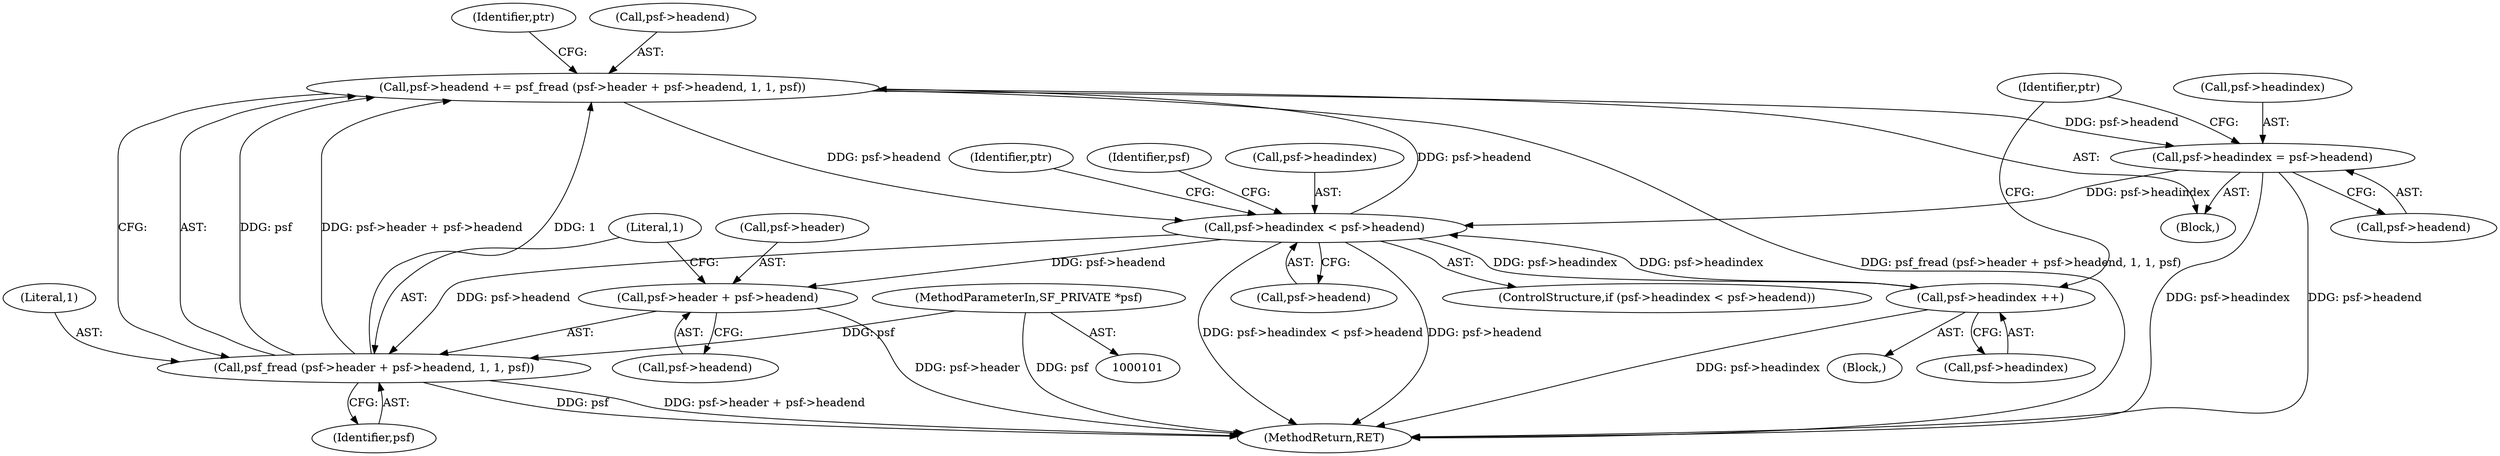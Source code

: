 digraph "1_libsndfile_708e996c87c5fae77b104ccfeb8f6db784c32074@API" {
"1000145" [label="(Call,psf->headend += psf_fread (psf->header + psf->headend, 1, 1, psf))"];
"1000149" [label="(Call,psf_fread (psf->header + psf->headend, 1, 1, psf))"];
"1000120" [label="(Call,psf->headindex < psf->headend)"];
"1000171" [label="(Call,psf->headindex = psf->headend)"];
"1000145" [label="(Call,psf->headend += psf_fread (psf->header + psf->headend, 1, 1, psf))"];
"1000139" [label="(Call,psf->headindex ++)"];
"1000102" [label="(MethodParameterIn,SF_PRIVATE *psf)"];
"1000150" [label="(Call,psf->header + psf->headend)"];
"1000130" [label="(Identifier,ptr)"];
"1000102" [label="(MethodParameterIn,SF_PRIVATE *psf)"];
"1000145" [label="(Call,psf->headend += psf_fread (psf->header + psf->headend, 1, 1, psf))"];
"1000151" [label="(Call,psf->header)"];
"1000157" [label="(Literal,1)"];
"1000120" [label="(Call,psf->headindex < psf->headend)"];
"1000144" [label="(Block,)"];
"1000127" [label="(Block,)"];
"1000119" [label="(ControlStructure,if (psf->headindex < psf->headend))"];
"1000124" [label="(Call,psf->headend)"];
"1000140" [label="(Call,psf->headindex)"];
"1000147" [label="(Identifier,psf)"];
"1000150" [label="(Call,psf->header + psf->headend)"];
"1000159" [label="(Identifier,psf)"];
"1000149" [label="(Call,psf_fread (psf->header + psf->headend, 1, 1, psf))"];
"1000175" [label="(Call,psf->headend)"];
"1000172" [label="(Call,psf->headindex)"];
"1000192" [label="(MethodReturn,RET)"];
"1000158" [label="(Literal,1)"];
"1000181" [label="(Identifier,ptr)"];
"1000171" [label="(Call,psf->headindex = psf->headend)"];
"1000139" [label="(Call,psf->headindex ++)"];
"1000154" [label="(Call,psf->headend)"];
"1000162" [label="(Identifier,ptr)"];
"1000146" [label="(Call,psf->headend)"];
"1000121" [label="(Call,psf->headindex)"];
"1000145" -> "1000144"  [label="AST: "];
"1000145" -> "1000149"  [label="CFG: "];
"1000146" -> "1000145"  [label="AST: "];
"1000149" -> "1000145"  [label="AST: "];
"1000162" -> "1000145"  [label="CFG: "];
"1000145" -> "1000192"  [label="DDG: psf_fread (psf->header + psf->headend, 1, 1, psf)"];
"1000145" -> "1000120"  [label="DDG: psf->headend"];
"1000149" -> "1000145"  [label="DDG: psf->header + psf->headend"];
"1000149" -> "1000145"  [label="DDG: 1"];
"1000149" -> "1000145"  [label="DDG: psf"];
"1000120" -> "1000145"  [label="DDG: psf->headend"];
"1000145" -> "1000171"  [label="DDG: psf->headend"];
"1000149" -> "1000159"  [label="CFG: "];
"1000150" -> "1000149"  [label="AST: "];
"1000157" -> "1000149"  [label="AST: "];
"1000158" -> "1000149"  [label="AST: "];
"1000159" -> "1000149"  [label="AST: "];
"1000149" -> "1000192"  [label="DDG: psf"];
"1000149" -> "1000192"  [label="DDG: psf->header + psf->headend"];
"1000120" -> "1000149"  [label="DDG: psf->headend"];
"1000102" -> "1000149"  [label="DDG: psf"];
"1000120" -> "1000119"  [label="AST: "];
"1000120" -> "1000124"  [label="CFG: "];
"1000121" -> "1000120"  [label="AST: "];
"1000124" -> "1000120"  [label="AST: "];
"1000130" -> "1000120"  [label="CFG: "];
"1000147" -> "1000120"  [label="CFG: "];
"1000120" -> "1000192"  [label="DDG: psf->headend"];
"1000120" -> "1000192"  [label="DDG: psf->headindex < psf->headend"];
"1000171" -> "1000120"  [label="DDG: psf->headindex"];
"1000139" -> "1000120"  [label="DDG: psf->headindex"];
"1000120" -> "1000139"  [label="DDG: psf->headindex"];
"1000120" -> "1000150"  [label="DDG: psf->headend"];
"1000171" -> "1000144"  [label="AST: "];
"1000171" -> "1000175"  [label="CFG: "];
"1000172" -> "1000171"  [label="AST: "];
"1000175" -> "1000171"  [label="AST: "];
"1000181" -> "1000171"  [label="CFG: "];
"1000171" -> "1000192"  [label="DDG: psf->headindex"];
"1000171" -> "1000192"  [label="DDG: psf->headend"];
"1000139" -> "1000127"  [label="AST: "];
"1000139" -> "1000140"  [label="CFG: "];
"1000140" -> "1000139"  [label="AST: "];
"1000181" -> "1000139"  [label="CFG: "];
"1000139" -> "1000192"  [label="DDG: psf->headindex"];
"1000102" -> "1000101"  [label="AST: "];
"1000102" -> "1000192"  [label="DDG: psf"];
"1000150" -> "1000154"  [label="CFG: "];
"1000151" -> "1000150"  [label="AST: "];
"1000154" -> "1000150"  [label="AST: "];
"1000157" -> "1000150"  [label="CFG: "];
"1000150" -> "1000192"  [label="DDG: psf->header"];
}
